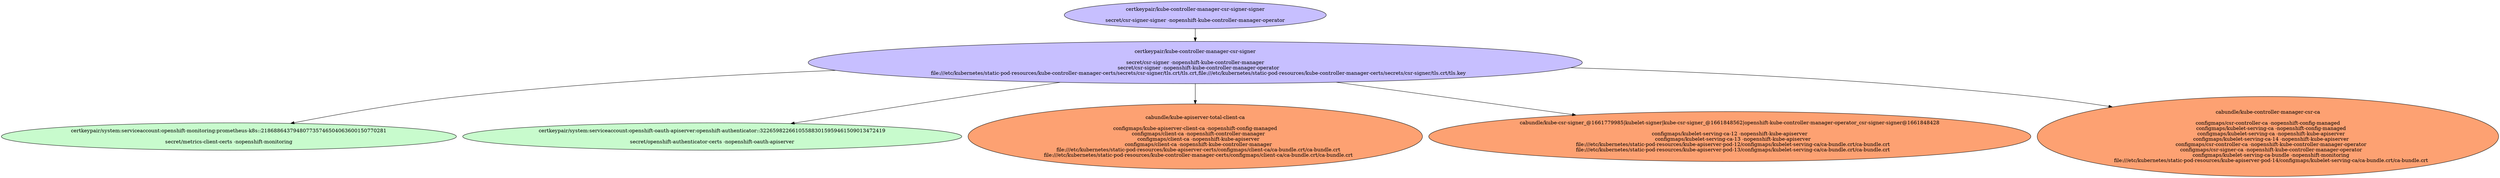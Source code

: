 digraph "Local Certificate" {
  // Node definitions.
  7 [
    label="certkeypair/kube-controller-manager-csr-signer-signer\n\nsecret/csr-signer-signer -nopenshift-kube-controller-manager-operator\n"
    style=filled
    fillcolor="#c7bfff"
  ];
  10 [
    label="certkeypair/kube-controller-manager-csr-signer\n\nsecret/csr-signer -nopenshift-kube-controller-manager\n    secret/csr-signer -nopenshift-kube-controller-manager-operator\n    file:///etc/kubernetes/static-pod-resources/kube-controller-manager-certs/secrets/csr-signer/tls.crt/tls.crt,file:///etc/kubernetes/static-pod-resources/kube-controller-manager-certs/secrets/csr-signer/tls.crt/tls.key\n"
    style=filled
    fillcolor="#c7bfff"
  ];
  11 [
    label="certkeypair/system:serviceaccount:openshift-monitoring:prometheus-k8s::218688643794807735746504063600150770281\n\nsecret/metrics-client-certs -nopenshift-monitoring\n"
    style=filled
    fillcolor="#c8fbcd"
  ];
  12 [
    label="certkeypair/system:serviceaccount:openshift-oauth-apiserver:openshift-authenticator::322659822661055883015959461509013472419\n\nsecret/openshift-authenticator-certs -nopenshift-oauth-apiserver\n"
    style=filled
    fillcolor="#c8fbcd"
  ];
  18 [
    label="cabundle/kube-apiserver-total-client-ca\n\nconfigmaps/kube-apiserver-client-ca -nopenshift-config-managed\n    configmaps/client-ca -nopenshift-controller-manager\n    configmaps/client-ca -nopenshift-kube-apiserver\n    configmaps/client-ca -nopenshift-kube-controller-manager\n    file:///etc/kubernetes/static-pod-resources/kube-apiserver-certs/configmaps/client-ca/ca-bundle.crt/ca-bundle.crt\n    file:///etc/kubernetes/static-pod-resources/kube-controller-manager-certs/configmaps/client-ca/ca-bundle.crt/ca-bundle.crt\n"
    style=filled
    fillcolor="#fda172"
  ];
  22 [
    label="cabundle/kube-csr-signer_@1661779985|kubelet-signer|kube-csr-signer_@1661848562|openshift-kube-controller-manager-operator_csr-signer-signer@1661848428\n\nconfigmaps/kubelet-serving-ca-12 -nopenshift-kube-apiserver\n    configmaps/kubelet-serving-ca-13 -nopenshift-kube-apiserver\n    file:///etc/kubernetes/static-pod-resources/kube-apiserver-pod-12/configmaps/kubelet-serving-ca/ca-bundle.crt/ca-bundle.crt\n    file:///etc/kubernetes/static-pod-resources/kube-apiserver-pod-13/configmaps/kubelet-serving-ca/ca-bundle.crt/ca-bundle.crt\n"
    style=filled
    fillcolor="#fda172"
  ];
  25 [
    label="cabundle/kube-controller-manager-csr-ca\n\nconfigmaps/csr-controller-ca -nopenshift-config-managed\n    configmaps/kubelet-serving-ca -nopenshift-config-managed\n    configmaps/kubelet-serving-ca -nopenshift-kube-apiserver\n    configmaps/kubelet-serving-ca-14 -nopenshift-kube-apiserver\n    configmaps/csr-controller-ca -nopenshift-kube-controller-manager-operator\n    configmaps/csr-signer-ca -nopenshift-kube-controller-manager-operator\n    configmaps/kubelet-serving-ca-bundle -nopenshift-monitoring\n    file:///etc/kubernetes/static-pod-resources/kube-apiserver-pod-14/configmaps/kubelet-serving-ca/ca-bundle.crt/ca-bundle.crt\n"
    style=filled
    fillcolor="#fda172"
  ];

  // Edge definitions.
  7 -> 10;
  10 -> 11;
  10 -> 12;
  10 -> 18;
  10 -> 22;
  10 -> 25;
}
